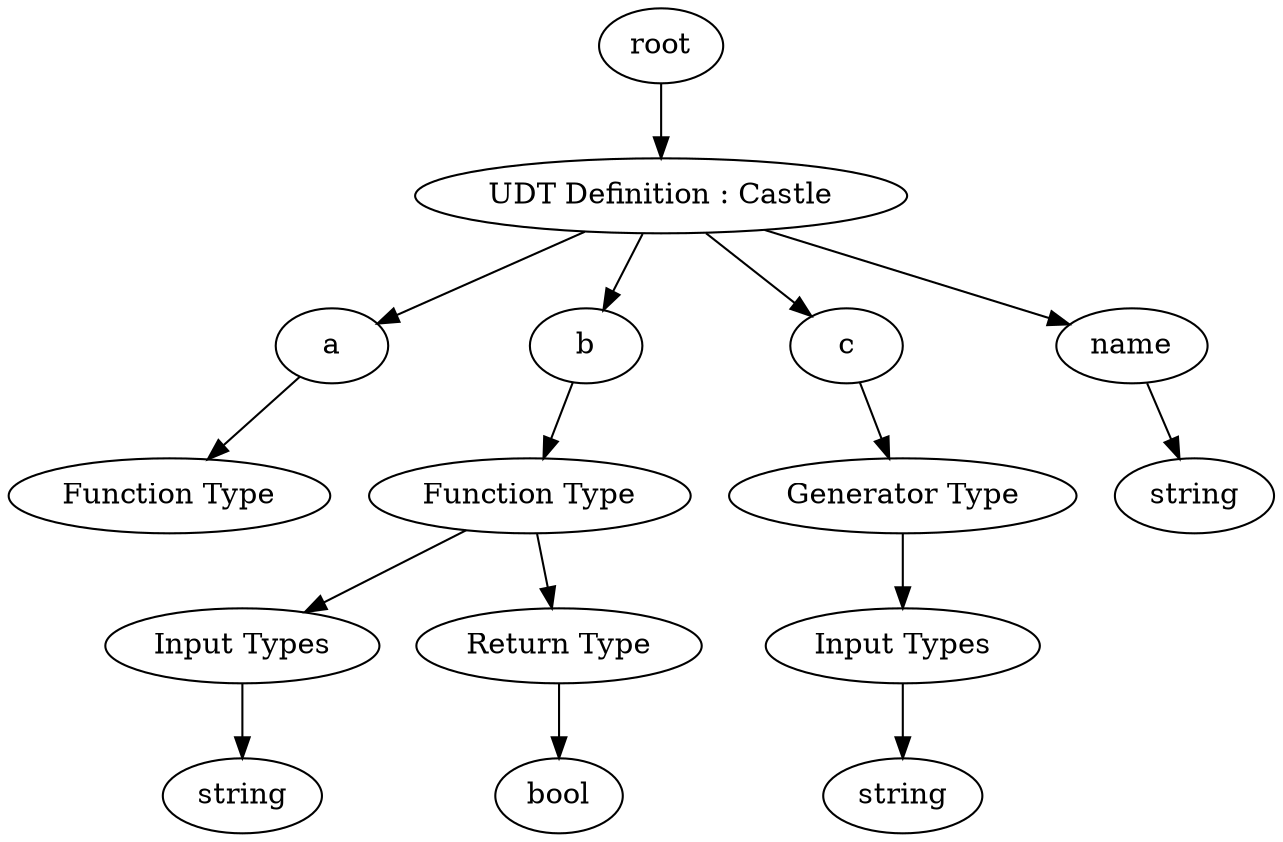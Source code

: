 digraph G { 
 "0"   [label="root"]; 
 "1"   [label="UDT Definition : Castle"]; 
 "0" -> "1"; 
 "2"   [label="a"]; 
 "1" -> "2"; 
 "3"   [label="Function Type"]; 
 "2" -> "3"; 
 "4"   [label="b"]; 
 "1" -> "4"; 
 "5"   [label="Function Type"]; 
 "4" -> "5"; 
 "6"   [label="Input Types"]; 
 "5" -> "6"; 
 "7"   [label="string"]; 
 "6" -> "7"; 
 "8"   [label="Return Type"]; 
 "5" -> "8"; 
 "9"   [label="bool"]; 
 "8" -> "9"; 
 "10"   [label="c"]; 
 "1" -> "10"; 
 "11"   [label="Generator Type"]; 
 "10" -> "11"; 
 "12"   [label="Input Types"]; 
 "11" -> "12"; 
 "13"   [label="string"]; 
 "12" -> "13"; 
 "14"   [label="name"]; 
 "1" -> "14"; 
 "15"   [label="string"]; 
 "14" -> "15"; 
 }
